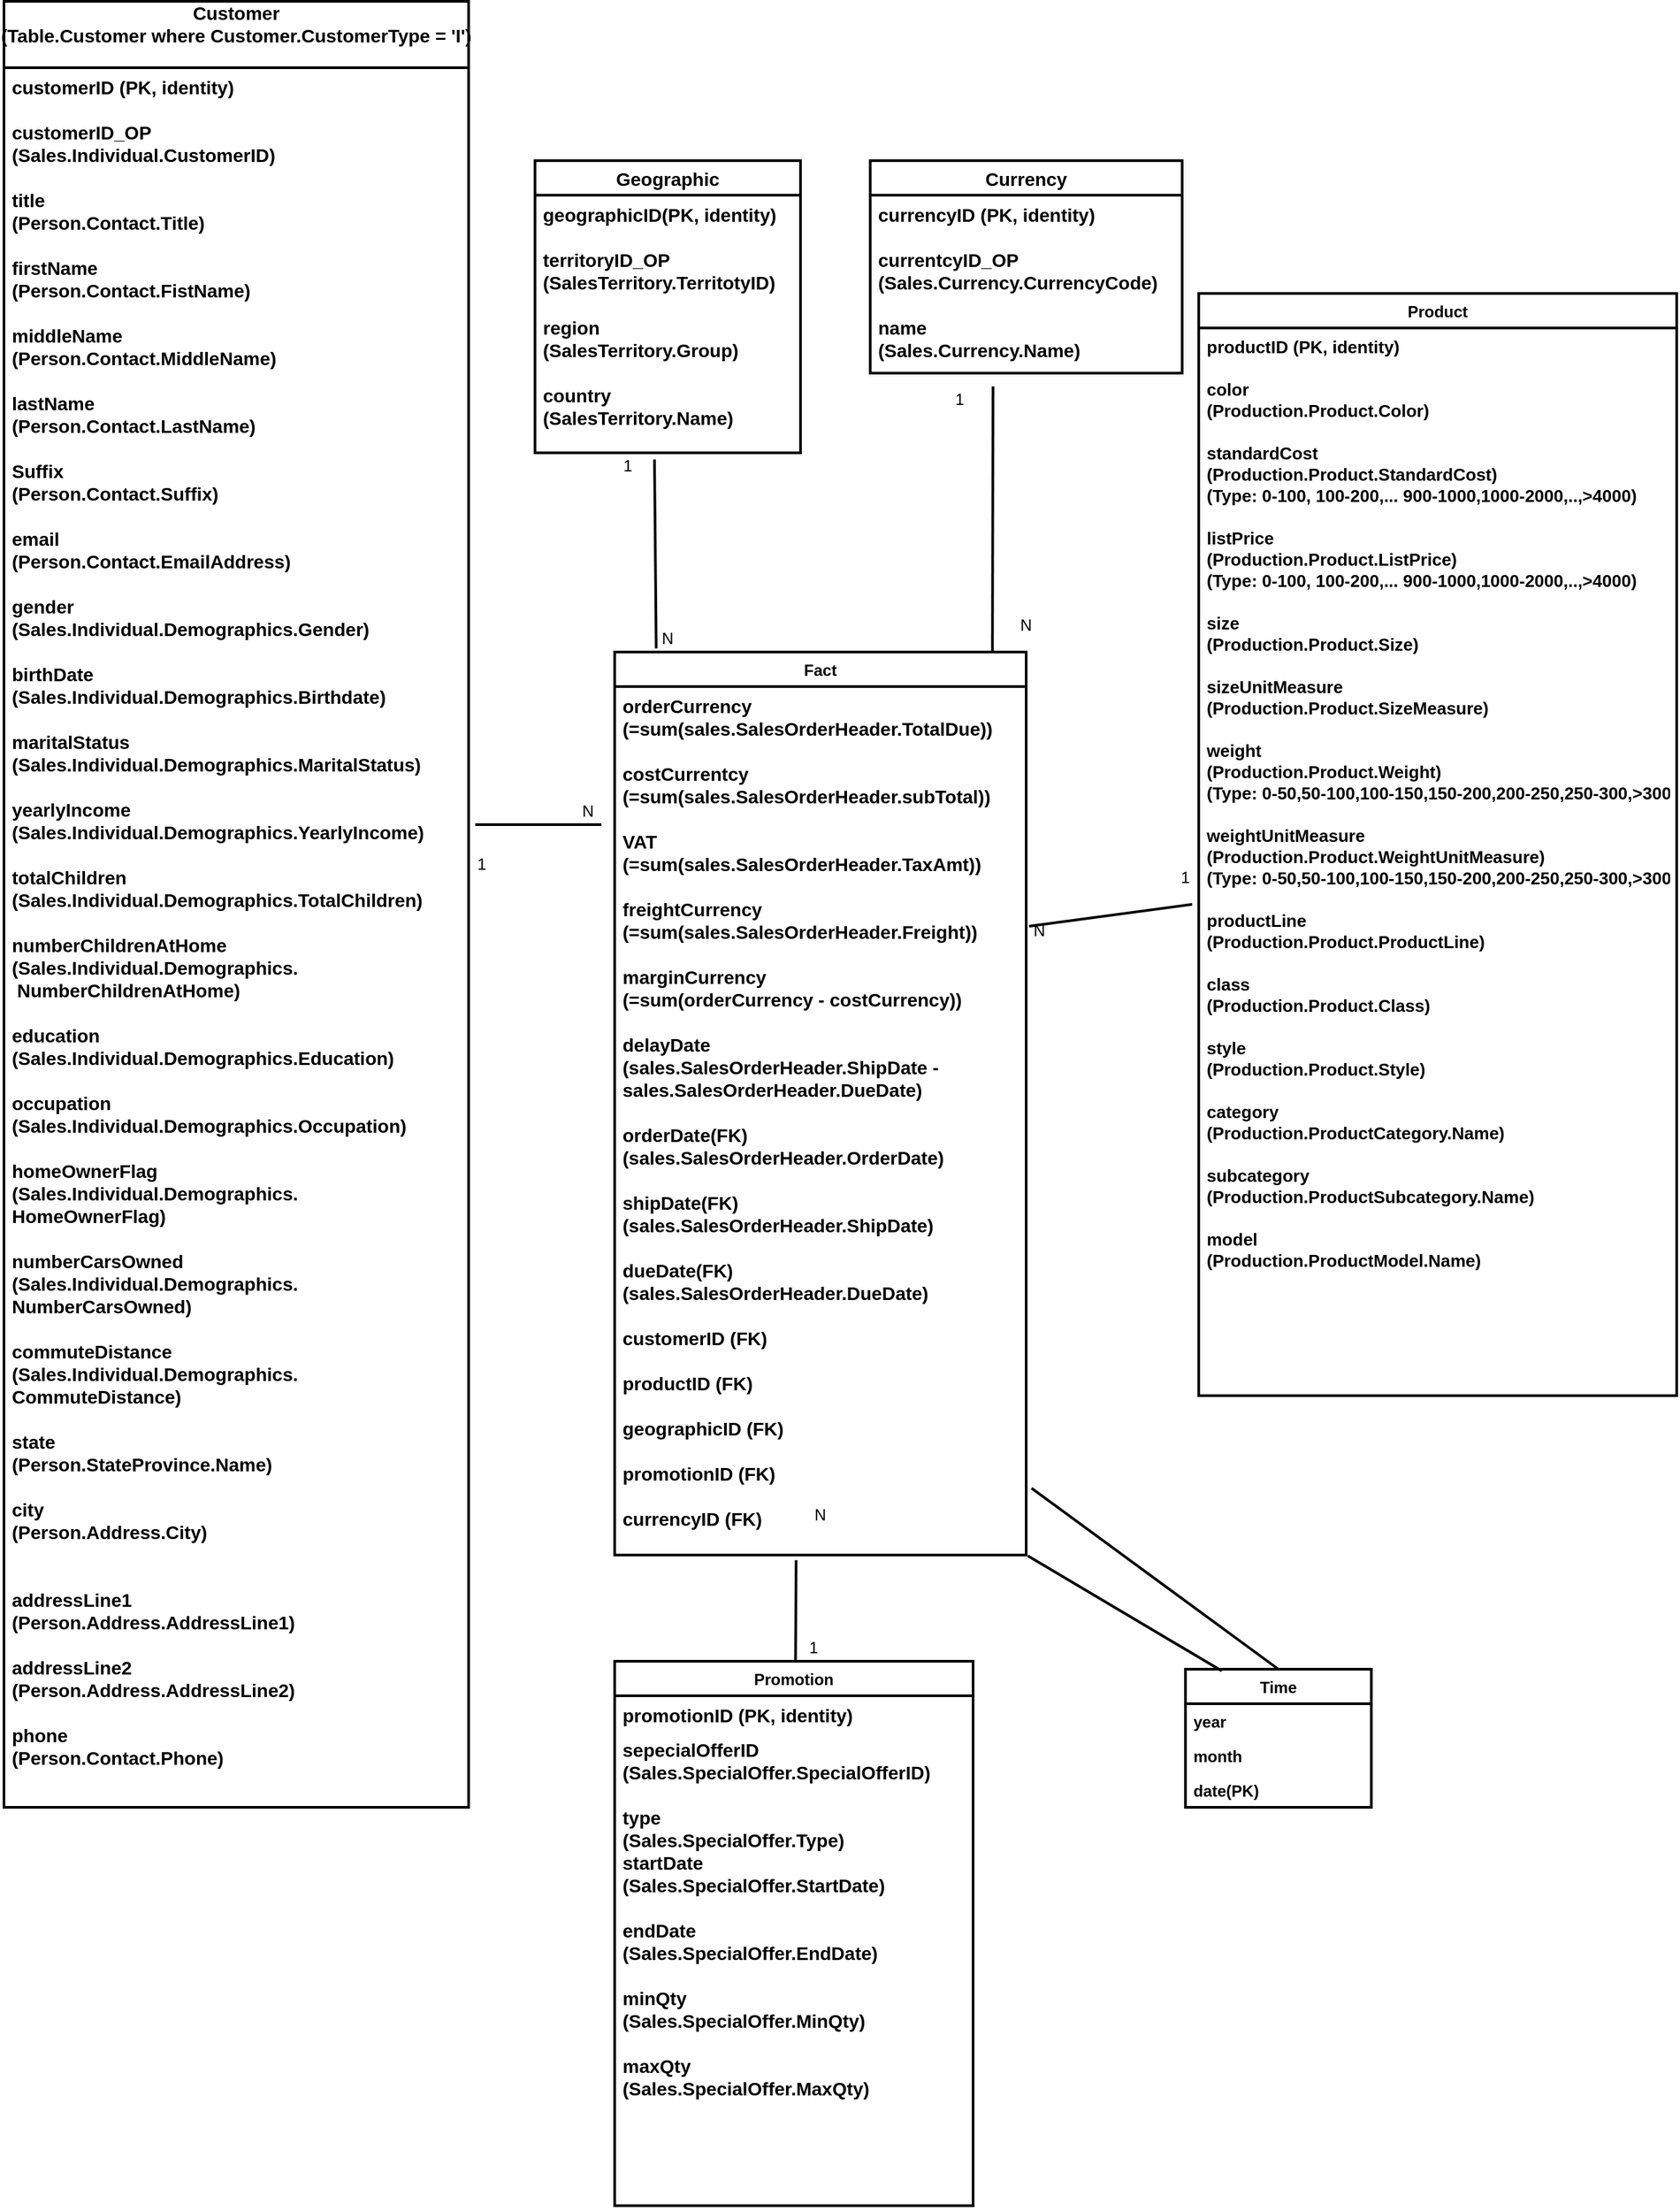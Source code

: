 <mxfile version="15.1.4" type="device"><diagram id="IWrudWzoDhy4jqdlkTzT" name="Page-1"><mxGraphModel dx="2052" dy="1813" grid="1" gridSize="10" guides="1" tooltips="1" connect="1" arrows="1" fold="1" page="1" pageScale="1" pageWidth="827" pageHeight="1169" math="0" shadow="0"><root><mxCell id="0"/><mxCell id="1" parent="0"/><mxCell id="uIc4TQ-ZIpnOZhoTiUBj-1" value="Customer&#10;(Table.Customer where Customer.CustomerType = 'I')&#10;" style="swimlane;fontStyle=1;childLayout=stackLayout;horizontal=1;startSize=50;horizontalStack=0;resizeParent=1;resizeParentMax=0;resizeLast=0;collapsible=1;marginBottom=0;strokeWidth=2;fontSize=14;" vertex="1" parent="1"><mxGeometry x="-590" y="-500" width="350" height="1360" as="geometry"/></mxCell><mxCell id="uIc4TQ-ZIpnOZhoTiUBj-4" value="customerID (PK, identity)&#10;&#10;customerID_OP&#10;(Sales.Individual.CustomerID)&#10;&#10;title&#10;(Person.Contact.Title)&#10;&#10;firstName&#10;(Person.Contact.FistName)&#10;&#10;middleName&#10;(Person.Contact.MiddleName)&#10;&#10;lastName&#10;(Person.Contact.LastName)&#10;&#10;Suffix&#10;(Person.Contact.Suffix)&#10;&#10;email&#10;(Person.Contact.EmailAddress)&#10;&#10;gender&#10;(Sales.Individual.Demographics.Gender)&#10;&#10;birthDate&#10;(Sales.Individual.Demographics.Birthdate)&#10;&#10;maritalStatus&#10;(Sales.Individual.Demographics.MaritalStatus)&#10;&#10;yearlyIncome&#10;(Sales.Individual.Demographics.YearlyIncome)&#10;&#10;totalChildren&#10;(Sales.Individual.Demographics.TotalChildren)&#10;&#10;numberChildrenAtHome&#10;(Sales.Individual.Demographics.&#10; NumberChildrenAtHome)&#10;&#10;education&#10;(Sales.Individual.Demographics.Education)&#10;&#10;occupation&#10;(Sales.Individual.Demographics.Occupation)&#10;&#10;homeOwnerFlag&#10;(Sales.Individual.Demographics.&#10;HomeOwnerFlag)&#10;&#10;numberCarsOwned&#10;(Sales.Individual.Demographics.&#10;NumberCarsOwned)&#10;&#10;commuteDistance&#10;(Sales.Individual.Demographics.&#10;CommuteDistance)&#10;&#10;state&#10;(Person.StateProvince.Name)&#10;&#10;city&#10;(Person.Address.City)&#10;&#10;&#10;addressLine1&#10;(Person.Address.AddressLine1)&#10;&#10;addressLine2&#10;(Person.Address.AddressLine2)&#10;&#10;phone&#10;(Person.Contact.Phone)" style="text;strokeColor=none;fillColor=none;align=left;verticalAlign=top;spacingLeft=4;spacingRight=4;overflow=hidden;rotatable=0;points=[[0,0.5],[1,0.5]];portConstraint=eastwest;fontSize=14;strokeWidth=2;fontStyle=1" vertex="1" parent="uIc4TQ-ZIpnOZhoTiUBj-1"><mxGeometry y="50" width="350" height="1310" as="geometry"/></mxCell><mxCell id="uIc4TQ-ZIpnOZhoTiUBj-8" value="Product" style="swimlane;fontStyle=1;childLayout=stackLayout;horizontal=1;startSize=26;horizontalStack=0;resizeParent=1;resizeParentMax=0;resizeLast=0;collapsible=1;marginBottom=0;strokeWidth=2;" vertex="1" parent="1"><mxGeometry x="310" y="-280" width="360" height="830" as="geometry"/></mxCell><mxCell id="uIc4TQ-ZIpnOZhoTiUBj-9" value="productID (PK, identity)&#10;&#10;color&#10;(Production.Product.Color)&#10;&#10;standardCost&#10;(Production.Product.StandardCost)&#10;(Type: 0-100, 100-200,... 900-1000,1000-2000,..,&gt;4000)&#10;&#10;listPrice&#10;(Production.Product.ListPrice)&#10;(Type: 0-100, 100-200,... 900-1000,1000-2000,..,&gt;4000)&#10;&#10;size&#10;(Production.Product.Size)&#10;&#10;sizeUnitMeasure&#10;(Production.Product.SizeMeasure)&#10;&#10;weight&#10;(Production.Product.Weight)&#10;(Type: 0-50,50-100,100-150,150-200,200-250,250-300,&gt;300)&#10;&#10;weightUnitMeasure&#10;(Production.Product.WeightUnitMeasure)&#10;(Type: 0-50,50-100,100-150,150-200,200-250,250-300,&gt;300)&#10;&#10;productLine&#10;(Production.Product.ProductLine)&#10;&#10;class&#10;(Production.Product.Class)&#10;&#10;style&#10;(Production.Product.Style)&#10;&#10;category&#10;(Production.ProductCategory.Name)&#10;&#10;subcategory&#10;(Production.ProductSubcategory.Name)&#10;&#10;model&#10;(Production.ProductModel.Name)" style="text;strokeColor=none;fillColor=none;align=left;verticalAlign=top;spacingLeft=4;spacingRight=4;overflow=hidden;rotatable=0;points=[[0,0.5],[1,0.5]];portConstraint=eastwest;fontSize=13;strokeWidth=2;fontStyle=1" vertex="1" parent="uIc4TQ-ZIpnOZhoTiUBj-8"><mxGeometry y="26" width="360" height="804" as="geometry"/></mxCell><mxCell id="uIc4TQ-ZIpnOZhoTiUBj-12" value="Geographic" style="swimlane;fontStyle=1;childLayout=stackLayout;horizontal=1;startSize=26;horizontalStack=0;resizeParent=1;resizeParentMax=0;resizeLast=0;collapsible=1;marginBottom=0;strokeWidth=2;fontSize=14;" vertex="1" parent="1"><mxGeometry x="-190" y="-380" width="200" height="220" as="geometry"/></mxCell><mxCell id="uIc4TQ-ZIpnOZhoTiUBj-13" value="geographicID(PK, identity)&#10;&#10;territoryID_OP&#10;(SalesTerritory.TerritotyID)&#10;&#10;region&#10;(SalesTerritory.Group)&#10;&#10;country&#10;(SalesTerritory.Name)&#10;" style="text;strokeColor=none;fillColor=none;align=left;verticalAlign=top;spacingLeft=4;spacingRight=4;overflow=hidden;rotatable=0;points=[[0,0.5],[1,0.5]];portConstraint=eastwest;strokeWidth=2;fontStyle=1;fontSize=14;" vertex="1" parent="uIc4TQ-ZIpnOZhoTiUBj-12"><mxGeometry y="26" width="200" height="194" as="geometry"/></mxCell><mxCell id="uIc4TQ-ZIpnOZhoTiUBj-16" value="Currency" style="swimlane;fontStyle=1;childLayout=stackLayout;horizontal=1;startSize=26;horizontalStack=0;resizeParent=1;resizeParentMax=0;resizeLast=0;collapsible=1;marginBottom=0;strokeWidth=2;fontSize=14;" vertex="1" parent="1"><mxGeometry x="62.5" y="-380" width="235" height="160" as="geometry"/></mxCell><mxCell id="uIc4TQ-ZIpnOZhoTiUBj-18" value="currencyID (PK, identity)&#10;&#10;currentcyID_OP&#10;(Sales.Currency.CurrencyCode)&#10;&#10;name&#10;(Sales.Currency.Name)&#10;" style="text;strokeColor=none;fillColor=none;align=left;verticalAlign=top;spacingLeft=4;spacingRight=4;overflow=hidden;rotatable=0;points=[[0,0.5],[1,0.5]];portConstraint=eastwest;strokeWidth=2;fontStyle=1;fontSize=14;" vertex="1" parent="uIc4TQ-ZIpnOZhoTiUBj-16"><mxGeometry y="26" width="235" height="134" as="geometry"/></mxCell><mxCell id="uIc4TQ-ZIpnOZhoTiUBj-20" value="Fact" style="swimlane;fontStyle=1;childLayout=stackLayout;horizontal=1;startSize=26;horizontalStack=0;resizeParent=1;resizeParentMax=0;resizeLast=0;collapsible=1;marginBottom=0;strokeWidth=2;" vertex="1" parent="1"><mxGeometry x="-130" y="-10" width="310" height="680" as="geometry"/></mxCell><mxCell id="uIc4TQ-ZIpnOZhoTiUBj-21" value="orderCurrency&#10;(=sum(sales.SalesOrderHeader.TotalDue))&#10;&#10;costCurrentcy&#10;(=sum(sales.SalesOrderHeader.subTotal))&#10;&#10;VAT&#10;(=sum(sales.SalesOrderHeader.TaxAmt))&#10;&#10;freightCurrency&#10;(=sum(sales.SalesOrderHeader.Freight))&#10;&#10;marginCurrency&#10;(=sum(orderCurrency - costCurrency))&#10;&#10;delayDate&#10;(sales.SalesOrderHeader.ShipDate - &#10;sales.SalesOrderHeader.DueDate)&#10;&#10;orderDate(FK)&#10;(sales.SalesOrderHeader.OrderDate)&#10;&#10;shipDate(FK)&#10;(sales.SalesOrderHeader.ShipDate)&#10;&#10;dueDate(FK)&#10;(sales.SalesOrderHeader.DueDate)&#10;&#10;customerID (FK)&#10;&#10;productID (FK)&#10;&#10;geographicID (FK)&#10;&#10;promotionID (FK)&#10;&#10;currencyID (FK)&#10;&#10;&#10;" style="text;strokeColor=none;fillColor=none;align=left;verticalAlign=top;spacingLeft=4;spacingRight=4;overflow=hidden;rotatable=0;points=[[0,0.5],[1,0.5]];portConstraint=eastwest;fontSize=14;strokeWidth=2;fontStyle=1" vertex="1" parent="uIc4TQ-ZIpnOZhoTiUBj-20"><mxGeometry y="26" width="310" height="654" as="geometry"/></mxCell><mxCell id="uIc4TQ-ZIpnOZhoTiUBj-24" value="Promotion" style="swimlane;fontStyle=1;childLayout=stackLayout;horizontal=1;startSize=26;horizontalStack=0;resizeParent=1;resizeParentMax=0;resizeLast=0;collapsible=1;marginBottom=0;strokeWidth=2;" vertex="1" parent="1"><mxGeometry x="-130" y="750" width="270" height="410" as="geometry"/></mxCell><mxCell id="uIc4TQ-ZIpnOZhoTiUBj-25" value="promotionID (PK, identity)" style="text;strokeColor=none;fillColor=none;align=left;verticalAlign=top;spacingLeft=4;spacingRight=4;overflow=hidden;rotatable=0;points=[[0,0.5],[1,0.5]];portConstraint=eastwest;fontSize=14;strokeWidth=2;fontStyle=1" vertex="1" parent="uIc4TQ-ZIpnOZhoTiUBj-24"><mxGeometry y="26" width="270" height="26" as="geometry"/></mxCell><mxCell id="uIc4TQ-ZIpnOZhoTiUBj-27" value="sepecialOfferID &#10;(Sales.SpecialOffer.SpecialOfferID)&#10;&#10;type&#10;(Sales.SpecialOffer.Type)&#10;startDate&#10;(Sales.SpecialOffer.StartDate)&#10;&#10;endDate&#10;(Sales.SpecialOffer.EndDate)&#10;&#10;minQty&#10;(Sales.SpecialOffer.MinQty)&#10;&#10;maxQty&#10;(Sales.SpecialOffer.MaxQty)&#10;&#10;" style="text;strokeColor=none;fillColor=none;align=left;verticalAlign=top;spacingLeft=4;spacingRight=4;overflow=hidden;rotatable=0;points=[[0,0.5],[1,0.5]];portConstraint=eastwest;fontSize=14;strokeWidth=2;fontStyle=1" vertex="1" parent="uIc4TQ-ZIpnOZhoTiUBj-24"><mxGeometry y="52" width="270" height="358" as="geometry"/></mxCell><mxCell id="uIc4TQ-ZIpnOZhoTiUBj-28" value="Time" style="swimlane;fontStyle=1;childLayout=stackLayout;horizontal=1;startSize=26;horizontalStack=0;resizeParent=1;resizeParentMax=0;resizeLast=0;collapsible=1;marginBottom=0;strokeWidth=2;" vertex="1" parent="1"><mxGeometry x="300" y="756" width="140" height="104" as="geometry"/></mxCell><mxCell id="uIc4TQ-ZIpnOZhoTiUBj-29" value="year" style="text;strokeColor=none;fillColor=none;align=left;verticalAlign=top;spacingLeft=4;spacingRight=4;overflow=hidden;rotatable=0;points=[[0,0.5],[1,0.5]];portConstraint=eastwest;strokeWidth=2;fontStyle=1" vertex="1" parent="uIc4TQ-ZIpnOZhoTiUBj-28"><mxGeometry y="26" width="140" height="26" as="geometry"/></mxCell><mxCell id="uIc4TQ-ZIpnOZhoTiUBj-30" value="month" style="text;strokeColor=none;fillColor=none;align=left;verticalAlign=top;spacingLeft=4;spacingRight=4;overflow=hidden;rotatable=0;points=[[0,0.5],[1,0.5]];portConstraint=eastwest;strokeWidth=2;fontStyle=1" vertex="1" parent="uIc4TQ-ZIpnOZhoTiUBj-28"><mxGeometry y="52" width="140" height="26" as="geometry"/></mxCell><mxCell id="uIc4TQ-ZIpnOZhoTiUBj-31" value="date(PK)" style="text;strokeColor=none;fillColor=none;align=left;verticalAlign=top;spacingLeft=4;spacingRight=4;overflow=hidden;rotatable=0;points=[[0,0.5],[1,0.5]];portConstraint=eastwest;strokeWidth=2;fontStyle=1" vertex="1" parent="uIc4TQ-ZIpnOZhoTiUBj-28"><mxGeometry y="78" width="140" height="26" as="geometry"/></mxCell><mxCell id="uIc4TQ-ZIpnOZhoTiUBj-32" value="" style="endArrow=none;html=1;exitX=1.007;exitY=0.276;exitDx=0;exitDy=0;exitPerimeter=0;strokeWidth=2;" edge="1" parent="1" source="uIc4TQ-ZIpnOZhoTiUBj-21"><mxGeometry width="50" height="50" relative="1" as="geometry"><mxPoint x="80" y="210" as="sourcePoint"/><mxPoint x="305" y="180" as="targetPoint"/></mxGeometry></mxCell><mxCell id="uIc4TQ-ZIpnOZhoTiUBj-33" value="" style="endArrow=none;html=1;exitX=0.918;exitY=0.001;exitDx=0;exitDy=0;exitPerimeter=0;strokeWidth=2;" edge="1" parent="1" source="uIc4TQ-ZIpnOZhoTiUBj-20"><mxGeometry width="50" height="50" relative="1" as="geometry"><mxPoint x="60" y="70" as="sourcePoint"/><mxPoint x="155" y="-210" as="targetPoint"/></mxGeometry></mxCell><mxCell id="uIc4TQ-ZIpnOZhoTiUBj-34" value="" style="endArrow=none;html=1;exitX=0.101;exitY=-0.004;exitDx=0;exitDy=0;entryX=1;entryY=0.25;entryDx=0;entryDy=0;exitPerimeter=0;strokeWidth=2;" edge="1" parent="1" source="uIc4TQ-ZIpnOZhoTiUBj-20" target="uIc4TQ-ZIpnOZhoTiUBj-53"><mxGeometry width="50" height="50" relative="1" as="geometry"><mxPoint x="60" y="70" as="sourcePoint"/><mxPoint x="110" y="20" as="targetPoint"/></mxGeometry></mxCell><mxCell id="uIc4TQ-ZIpnOZhoTiUBj-35" value="" style="endArrow=none;html=1;strokeWidth=2;exitX=0.75;exitY=1;exitDx=0;exitDy=0;" edge="1" parent="1" source="uIc4TQ-ZIpnOZhoTiUBj-47"><mxGeometry width="50" height="50" relative="1" as="geometry"><mxPoint x="-142" y="236" as="sourcePoint"/><mxPoint x="-235" y="120" as="targetPoint"/></mxGeometry></mxCell><mxCell id="uIc4TQ-ZIpnOZhoTiUBj-36" value="" style="endArrow=none;html=1;entryX=0.441;entryY=1.006;entryDx=0;entryDy=0;entryPerimeter=0;strokeWidth=2;" edge="1" parent="1" source="uIc4TQ-ZIpnOZhoTiUBj-24" target="uIc4TQ-ZIpnOZhoTiUBj-21"><mxGeometry width="50" height="50" relative="1" as="geometry"><mxPoint x="60" y="570" as="sourcePoint"/><mxPoint x="110" y="520" as="targetPoint"/></mxGeometry></mxCell><mxCell id="uIc4TQ-ZIpnOZhoTiUBj-37" value="" style="endArrow=none;html=1;entryX=1.004;entryY=1.001;entryDx=0;entryDy=0;entryPerimeter=0;exitX=0.195;exitY=0.012;exitDx=0;exitDy=0;exitPerimeter=0;strokeWidth=2;" edge="1" parent="1" source="uIc4TQ-ZIpnOZhoTiUBj-28" target="uIc4TQ-ZIpnOZhoTiUBj-21"><mxGeometry width="50" height="50" relative="1" as="geometry"><mxPoint x="60" y="570" as="sourcePoint"/><mxPoint x="110" y="520" as="targetPoint"/><Array as="points"/></mxGeometry></mxCell><mxCell id="uIc4TQ-ZIpnOZhoTiUBj-43" value="N" style="text;html=1;strokeColor=none;fillColor=none;align=center;verticalAlign=middle;whiteSpace=wrap;rounded=0;strokeWidth=2;" vertex="1" parent="1"><mxGeometry x="170" y="190" width="40" height="20" as="geometry"/></mxCell><mxCell id="uIc4TQ-ZIpnOZhoTiUBj-45" value="N" style="text;html=1;strokeColor=none;fillColor=none;align=center;verticalAlign=middle;whiteSpace=wrap;rounded=0;strokeWidth=2;" vertex="1" parent="1"><mxGeometry x="160" y="-40" width="40" height="20" as="geometry"/></mxCell><mxCell id="uIc4TQ-ZIpnOZhoTiUBj-46" value="N" style="text;html=1;strokeColor=none;fillColor=none;align=center;verticalAlign=middle;whiteSpace=wrap;rounded=0;strokeWidth=2;" vertex="1" parent="1"><mxGeometry x="-110" y="-30" width="40" height="20" as="geometry"/></mxCell><mxCell id="uIc4TQ-ZIpnOZhoTiUBj-47" value="N" style="text;html=1;strokeColor=none;fillColor=none;align=center;verticalAlign=middle;whiteSpace=wrap;rounded=0;strokeWidth=2;" vertex="1" parent="1"><mxGeometry x="-170" y="100" width="40" height="20" as="geometry"/></mxCell><mxCell id="uIc4TQ-ZIpnOZhoTiUBj-49" value="N" style="text;html=1;strokeColor=none;fillColor=none;align=center;verticalAlign=middle;whiteSpace=wrap;rounded=0;strokeWidth=2;" vertex="1" parent="1"><mxGeometry x="5" y="630" width="40" height="20" as="geometry"/></mxCell><mxCell id="uIc4TQ-ZIpnOZhoTiUBj-51" value="1" style="text;html=1;strokeColor=none;fillColor=none;align=center;verticalAlign=middle;whiteSpace=wrap;rounded=0;strokeWidth=2;" vertex="1" parent="1"><mxGeometry x="280" y="150" width="40" height="20" as="geometry"/></mxCell><mxCell id="uIc4TQ-ZIpnOZhoTiUBj-52" value="1" style="text;html=1;strokeColor=none;fillColor=none;align=center;verticalAlign=middle;whiteSpace=wrap;rounded=0;strokeWidth=2;" vertex="1" parent="1"><mxGeometry x="110" y="-210" width="40" height="20" as="geometry"/></mxCell><mxCell id="uIc4TQ-ZIpnOZhoTiUBj-53" value="1" style="text;html=1;strokeColor=none;fillColor=none;align=center;verticalAlign=middle;whiteSpace=wrap;rounded=0;strokeWidth=2;" vertex="1" parent="1"><mxGeometry x="-140" y="-160" width="40" height="20" as="geometry"/></mxCell><mxCell id="uIc4TQ-ZIpnOZhoTiUBj-54" value="1" style="text;html=1;strokeColor=none;fillColor=none;align=center;verticalAlign=middle;whiteSpace=wrap;rounded=0;strokeWidth=2;" vertex="1" parent="1"><mxGeometry x="-250" y="140" width="40" height="20" as="geometry"/></mxCell><mxCell id="uIc4TQ-ZIpnOZhoTiUBj-55" value="1" style="text;html=1;strokeColor=none;fillColor=none;align=center;verticalAlign=middle;whiteSpace=wrap;rounded=0;strokeWidth=2;" vertex="1" parent="1"><mxGeometry y="730" width="40" height="20" as="geometry"/></mxCell><mxCell id="uIc4TQ-ZIpnOZhoTiUBj-56" value="" style="endArrow=none;html=1;exitX=0.5;exitY=0;exitDx=0;exitDy=0;strokeWidth=2;entryX=1.013;entryY=0.923;entryDx=0;entryDy=0;entryPerimeter=0;" edge="1" parent="1" source="uIc4TQ-ZIpnOZhoTiUBj-28" target="uIc4TQ-ZIpnOZhoTiUBj-21"><mxGeometry width="50" height="50" relative="1" as="geometry"><mxPoint x="440.0" y="502.762" as="sourcePoint"/><mxPoint x="174" y="560" as="targetPoint"/><Array as="points"/></mxGeometry></mxCell></root></mxGraphModel></diagram></mxfile>